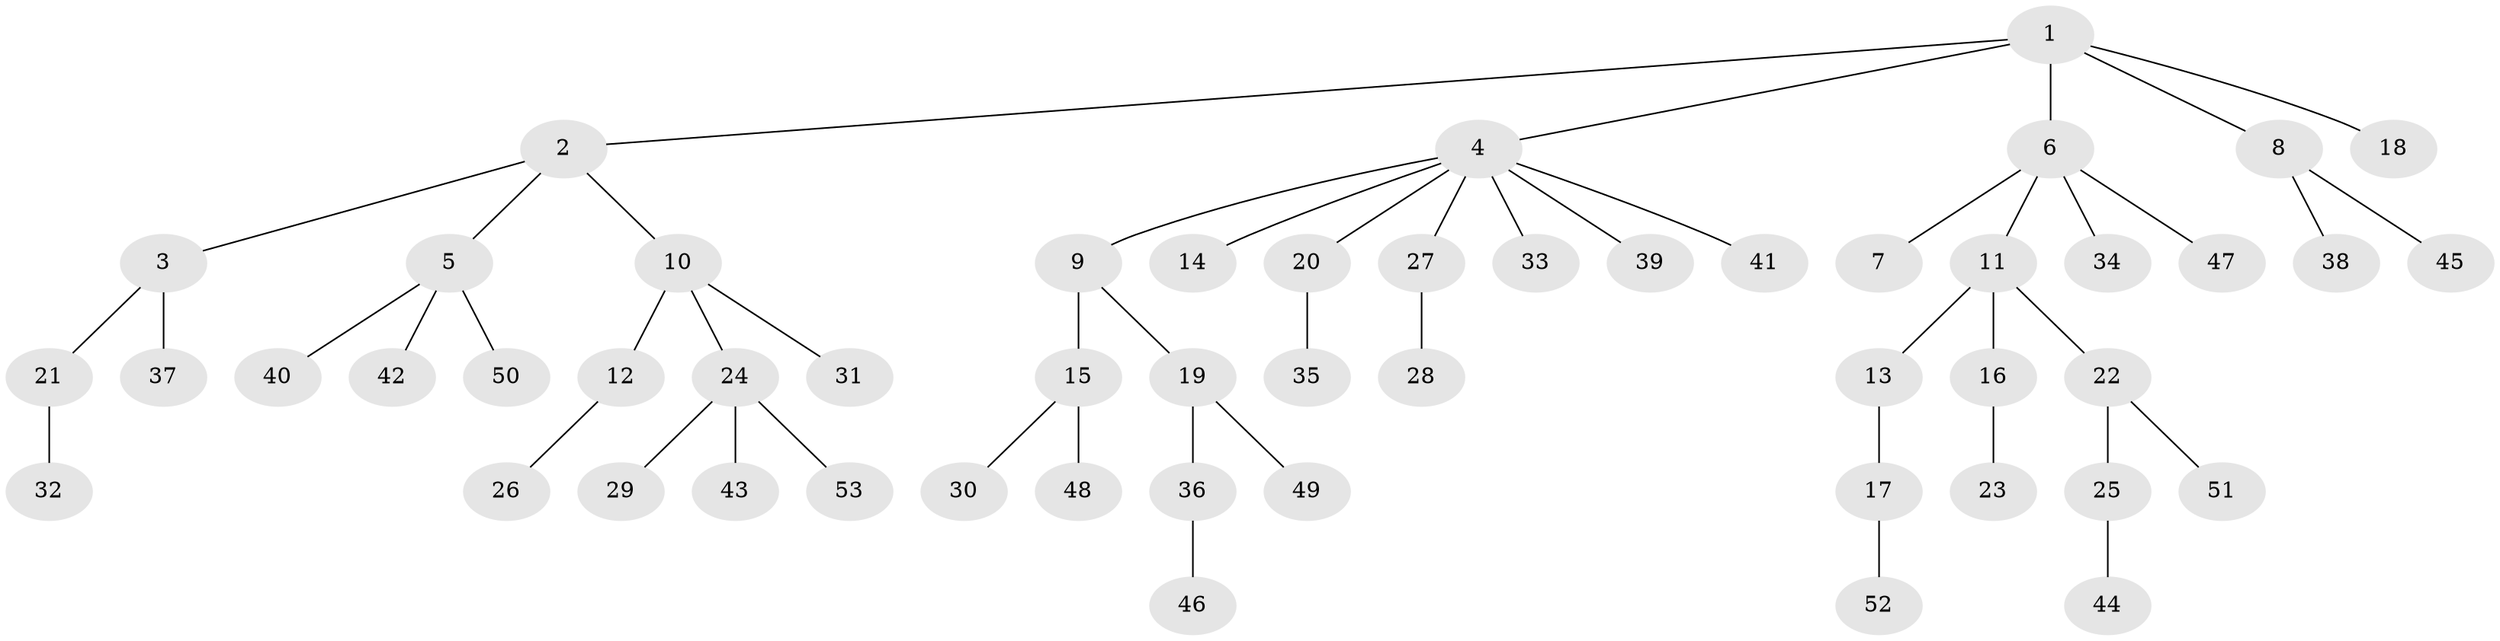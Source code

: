 // original degree distribution, {5: 0.03529411764705882, 4: 0.10588235294117647, 9: 0.011764705882352941, 6: 0.011764705882352941, 1: 0.5647058823529412, 3: 0.09411764705882353, 2: 0.17647058823529413}
// Generated by graph-tools (version 1.1) at 2025/51/03/04/25 22:51:33]
// undirected, 53 vertices, 52 edges
graph export_dot {
  node [color=gray90,style=filled];
  1;
  2;
  3;
  4;
  5;
  6;
  7;
  8;
  9;
  10;
  11;
  12;
  13;
  14;
  15;
  16;
  17;
  18;
  19;
  20;
  21;
  22;
  23;
  24;
  25;
  26;
  27;
  28;
  29;
  30;
  31;
  32;
  33;
  34;
  35;
  36;
  37;
  38;
  39;
  40;
  41;
  42;
  43;
  44;
  45;
  46;
  47;
  48;
  49;
  50;
  51;
  52;
  53;
  1 -- 2 [weight=1.0];
  1 -- 4 [weight=1.0];
  1 -- 6 [weight=1.0];
  1 -- 8 [weight=1.0];
  1 -- 18 [weight=1.0];
  2 -- 3 [weight=1.0];
  2 -- 5 [weight=1.0];
  2 -- 10 [weight=1.0];
  3 -- 21 [weight=1.0];
  3 -- 37 [weight=1.0];
  4 -- 9 [weight=1.0];
  4 -- 14 [weight=1.0];
  4 -- 20 [weight=1.0];
  4 -- 27 [weight=1.0];
  4 -- 33 [weight=1.0];
  4 -- 39 [weight=1.0];
  4 -- 41 [weight=1.0];
  5 -- 40 [weight=1.0];
  5 -- 42 [weight=1.0];
  5 -- 50 [weight=1.0];
  6 -- 7 [weight=1.0];
  6 -- 11 [weight=1.0];
  6 -- 34 [weight=1.0];
  6 -- 47 [weight=1.0];
  8 -- 38 [weight=1.0];
  8 -- 45 [weight=1.0];
  9 -- 15 [weight=1.0];
  9 -- 19 [weight=1.0];
  10 -- 12 [weight=1.0];
  10 -- 24 [weight=1.0];
  10 -- 31 [weight=1.0];
  11 -- 13 [weight=1.0];
  11 -- 16 [weight=1.0];
  11 -- 22 [weight=1.0];
  12 -- 26 [weight=1.0];
  13 -- 17 [weight=1.0];
  15 -- 30 [weight=1.0];
  15 -- 48 [weight=1.0];
  16 -- 23 [weight=1.0];
  17 -- 52 [weight=1.0];
  19 -- 36 [weight=1.0];
  19 -- 49 [weight=1.0];
  20 -- 35 [weight=1.0];
  21 -- 32 [weight=2.0];
  22 -- 25 [weight=1.0];
  22 -- 51 [weight=1.0];
  24 -- 29 [weight=1.0];
  24 -- 43 [weight=1.0];
  24 -- 53 [weight=1.0];
  25 -- 44 [weight=1.0];
  27 -- 28 [weight=1.0];
  36 -- 46 [weight=1.0];
}
